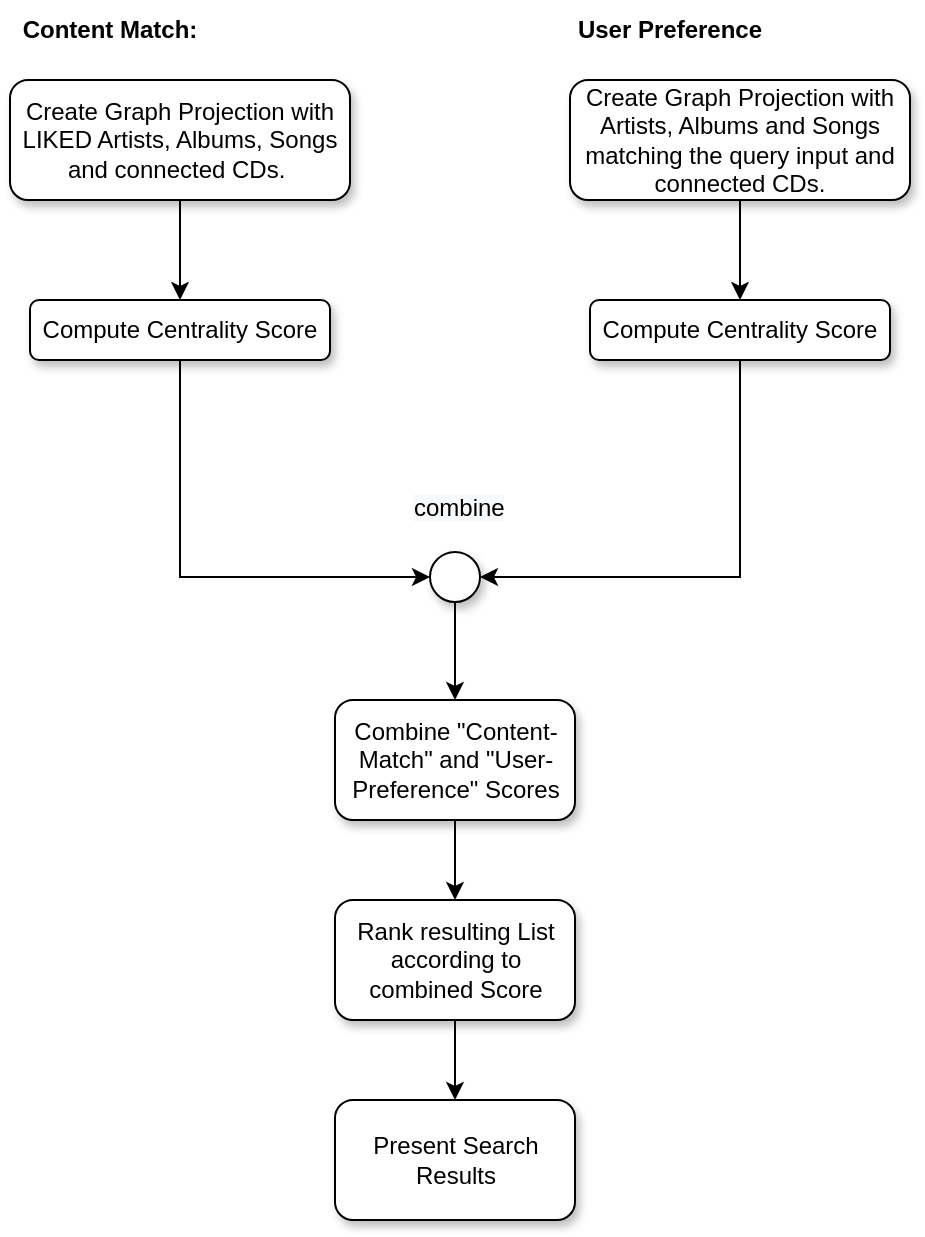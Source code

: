 <mxfile version="19.0.3" type="device"><diagram id="VECmANgttP6HpnOPM3Is" name="Search"><mxGraphModel dx="782" dy="712" grid="1" gridSize="10" guides="1" tooltips="1" connect="1" arrows="1" fold="1" page="1" pageScale="1" pageWidth="827" pageHeight="1169" math="0" shadow="0"><root><mxCell id="0"/><mxCell id="1" parent="0"/><mxCell id="r6GxtUFyCNDTIzO5yRfn-16" style="edgeStyle=orthogonalEdgeStyle;rounded=0;orthogonalLoop=1;jettySize=auto;html=1;entryX=0;entryY=0.5;entryDx=0;entryDy=0;" edge="1" parent="1" source="r6GxtUFyCNDTIzO5yRfn-1" target="r6GxtUFyCNDTIzO5yRfn-7"><mxGeometry relative="1" as="geometry"><Array as="points"><mxPoint x="205" y="459"/></Array></mxGeometry></mxCell><mxCell id="r6GxtUFyCNDTIzO5yRfn-1" value="Compute Centrality Score" style="rounded=1;whiteSpace=wrap;html=1;shadow=1;" vertex="1" parent="1"><mxGeometry x="130" y="320" width="150" height="30" as="geometry"/></mxCell><mxCell id="r6GxtUFyCNDTIzO5yRfn-14" style="edgeStyle=orthogonalEdgeStyle;rounded=0;orthogonalLoop=1;jettySize=auto;html=1;entryX=0.5;entryY=0;entryDx=0;entryDy=0;" edge="1" parent="1" source="r6GxtUFyCNDTIzO5yRfn-3" target="r6GxtUFyCNDTIzO5yRfn-1"><mxGeometry relative="1" as="geometry"/></mxCell><mxCell id="r6GxtUFyCNDTIzO5yRfn-3" value="Create Graph Projection with LIKED Artists, Albums, Songs and connected CDs.&amp;nbsp;" style="rounded=1;whiteSpace=wrap;html=1;shadow=1;" vertex="1" parent="1"><mxGeometry x="120" y="210" width="170" height="60" as="geometry"/></mxCell><mxCell id="r6GxtUFyCNDTIzO5yRfn-17" style="edgeStyle=orthogonalEdgeStyle;rounded=0;orthogonalLoop=1;jettySize=auto;html=1;entryX=1;entryY=0.5;entryDx=0;entryDy=0;" edge="1" parent="1" source="r6GxtUFyCNDTIzO5yRfn-4" target="r6GxtUFyCNDTIzO5yRfn-7"><mxGeometry relative="1" as="geometry"><Array as="points"><mxPoint x="485" y="459"/></Array></mxGeometry></mxCell><mxCell id="r6GxtUFyCNDTIzO5yRfn-4" value="Compute Centrality Score" style="rounded=1;whiteSpace=wrap;html=1;shadow=1;" vertex="1" parent="1"><mxGeometry x="410" y="320" width="150" height="30" as="geometry"/></mxCell><mxCell id="r6GxtUFyCNDTIzO5yRfn-20" style="edgeStyle=orthogonalEdgeStyle;rounded=0;orthogonalLoop=1;jettySize=auto;html=1;" edge="1" parent="1" source="r6GxtUFyCNDTIzO5yRfn-5" target="r6GxtUFyCNDTIzO5yRfn-9"><mxGeometry relative="1" as="geometry"/></mxCell><mxCell id="r6GxtUFyCNDTIzO5yRfn-5" value="Rank resulting List according to combined Score" style="rounded=1;whiteSpace=wrap;html=1;shadow=1;" vertex="1" parent="1"><mxGeometry x="282.5" y="620" width="120" height="60" as="geometry"/></mxCell><mxCell id="r6GxtUFyCNDTIzO5yRfn-18" style="edgeStyle=orthogonalEdgeStyle;rounded=0;orthogonalLoop=1;jettySize=auto;html=1;" edge="1" parent="1" source="r6GxtUFyCNDTIzO5yRfn-7" target="r6GxtUFyCNDTIzO5yRfn-8"><mxGeometry relative="1" as="geometry"/></mxCell><mxCell id="r6GxtUFyCNDTIzO5yRfn-7" value="" style="ellipse;whiteSpace=wrap;html=1;aspect=fixed;shadow=1;" vertex="1" parent="1"><mxGeometry x="330" y="446" width="25" height="25" as="geometry"/></mxCell><mxCell id="r6GxtUFyCNDTIzO5yRfn-19" style="edgeStyle=orthogonalEdgeStyle;rounded=0;orthogonalLoop=1;jettySize=auto;html=1;" edge="1" parent="1" source="r6GxtUFyCNDTIzO5yRfn-8" target="r6GxtUFyCNDTIzO5yRfn-5"><mxGeometry relative="1" as="geometry"/></mxCell><mxCell id="r6GxtUFyCNDTIzO5yRfn-8" value="Combine &quot;Content-Match&quot; and &quot;User-Preference&quot; Scores" style="rounded=1;whiteSpace=wrap;html=1;shadow=1;" vertex="1" parent="1"><mxGeometry x="282.5" y="520" width="120" height="60" as="geometry"/></mxCell><mxCell id="r6GxtUFyCNDTIzO5yRfn-9" value="Present Search Results" style="rounded=1;whiteSpace=wrap;html=1;shadow=1;" vertex="1" parent="1"><mxGeometry x="282.5" y="720" width="120" height="60" as="geometry"/></mxCell><mxCell id="r6GxtUFyCNDTIzO5yRfn-15" style="edgeStyle=orthogonalEdgeStyle;rounded=0;orthogonalLoop=1;jettySize=auto;html=1;entryX=0.5;entryY=0;entryDx=0;entryDy=0;" edge="1" parent="1" source="r6GxtUFyCNDTIzO5yRfn-10" target="r6GxtUFyCNDTIzO5yRfn-4"><mxGeometry relative="1" as="geometry"/></mxCell><mxCell id="r6GxtUFyCNDTIzO5yRfn-10" value="Create Graph Projection with Artists, Albums and Songs matching the query input and connected CDs." style="rounded=1;whiteSpace=wrap;html=1;shadow=1;" vertex="1" parent="1"><mxGeometry x="400" y="210" width="170" height="60" as="geometry"/></mxCell><mxCell id="r6GxtUFyCNDTIzO5yRfn-11" value="&lt;span style=&quot;color: rgb(0, 0, 0); font-family: Helvetica; font-size: 12px; font-style: normal; font-variant-ligatures: normal; font-variant-caps: normal; font-weight: 400; letter-spacing: normal; orphans: 2; text-align: center; text-indent: 0px; text-transform: none; widows: 2; word-spacing: 0px; -webkit-text-stroke-width: 0px; background-color: rgb(248, 249, 250); text-decoration-thickness: initial; text-decoration-style: initial; text-decoration-color: initial; float: none; display: inline !important;&quot;&gt;combine&lt;/span&gt;" style="text;whiteSpace=wrap;html=1;" vertex="1" parent="1"><mxGeometry x="320" y="410" width="70" height="30" as="geometry"/></mxCell><mxCell id="r6GxtUFyCNDTIzO5yRfn-12" value="Content Match:" style="text;html=1;strokeColor=none;fillColor=none;align=center;verticalAlign=middle;whiteSpace=wrap;rounded=0;fontStyle=1" vertex="1" parent="1"><mxGeometry x="120" y="170" width="100" height="30" as="geometry"/></mxCell><mxCell id="r6GxtUFyCNDTIzO5yRfn-13" value="User Preference" style="text;html=1;strokeColor=none;fillColor=none;align=center;verticalAlign=middle;whiteSpace=wrap;rounded=0;fontStyle=1" vertex="1" parent="1"><mxGeometry x="400" y="170" width="100" height="30" as="geometry"/></mxCell></root></mxGraphModel></diagram></mxfile>